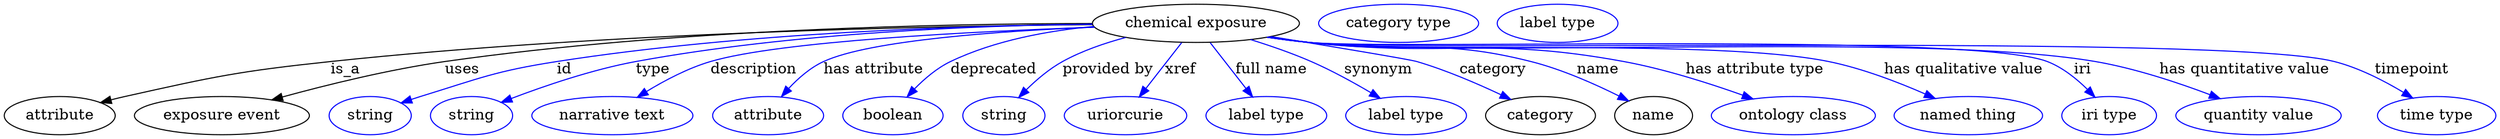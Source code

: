 digraph {
	graph [bb="0,0,2332.2,123"];
	node [label="\N"];
	"chemical exposure"	[height=0.5,
		label="chemical exposure",
		pos="1114,105",
		width=2.69];
	attribute	[height=0.5,
		pos="51.995,18",
		width=1.4443];
	"chemical exposure" -> attribute	[label=is_a,
		lp="323,61.5",
		pos="e,90.238,30.319 1017.4,103.64 865.96,102.21 563.75,95.881 309,69 221.15,59.73 199.22,55.217 113,36 108.83,35.072 104.53,34.034 100.22,\
32.942"];
	"exposure event"	[height=0.5,
		pos="204,18",
		width=2.2748];
	"chemical exposure" -> "exposure event"	[label=uses,
		lp="433.5,61.5",
		pos="e,251.33,32.705 1017.1,104.63 881.96,104.26 629.64,99.046 417,69 363.55,61.448 303.8,46.873 261.22,35.399"];
	id	[color=blue,
		height=0.5,
		label=string,
		pos="342,18",
		width=1.0652];
	"chemical exposure" -> id	[color=blue,
		label=id,
		lp="524,61.5",
		pos="e,371.23,29.732 1017.2,104.12 898.61,102.94 691.85,96.571 517,69 469.27,61.475 416.12,45.101 381.06,33.134",
		style=solid];
	type	[color=blue,
		height=0.5,
		label=string,
		pos="437,18",
		width=1.0652];
	"chemical exposure" -> type	[color=blue,
		label=type,
		lp="606,61.5",
		pos="e,464.9,30.564 1017,104.38 911.2,103.22 737.18,96.636 590,69 549.48,61.392 504.84,45.947 474.3,34.224",
		style=solid];
	description	[color=blue,
		height=0.5,
		label="narrative text",
		pos="569,18",
		width=2.0943];
	"chemical exposure" -> description	[color=blue,
		label=description,
		lp="700.5,61.5",
		pos="e,592.09,35.322 1019,101.39 906.11,97.464 724.86,88.335 660,69 639.15,62.787 617.74,51.324 600.93,40.94",
		style=solid];
	"has attribute"	[color=blue,
		height=0.5,
		label=attribute,
		pos="714,18",
		width=1.4443];
	"chemical exposure" -> "has attribute"	[color=blue,
		label="has attribute",
		lp="812,61.5",
		pos="e,726.24,35.962 1018.9,101.5 931.3,97.944 808.57,89.391 765,69 752.71,63.251 741.62,53.288 732.93,43.761",
		style=solid];
	deprecated	[color=blue,
		height=0.5,
		label=boolean,
		pos="831,18",
		width=1.2999];
	"chemical exposure" -> deprecated	[color=blue,
		label=deprecated,
		lp="924.5,61.5",
		pos="e,843.97,35.714 1028.7,96.363 974.16,90.463 909.09,81.236 884,69 871.43,62.876 859.85,52.727 850.73,43.167",
		style=solid];
	"provided by"	[color=blue,
		height=0.5,
		label=string,
		pos="934,18",
		width=1.0652];
	"chemical exposure" -> "provided by"	[color=blue,
		label="provided by",
		lp="1031.5,61.5",
		pos="e,947.9,35.107 1048.2,91.671 1028.4,86.382 1007.1,79.038 989,69 976.52,62.098 964.57,51.842 955.02,42.412",
		style=solid];
	xref	[color=blue,
		height=0.5,
		label=uriorcurie,
		pos="1048,18",
		width=1.5887];
	"chemical exposure" -> xref	[color=blue,
		label=xref,
		lp="1099.5,61.5",
		pos="e,1060.9,35.597 1100.6,86.799 1091,74.426 1077.9,57.555 1067.2,43.738",
		style=solid];
	"full name"	[color=blue,
		height=0.5,
		label="label type",
		pos="1180,18",
		width=1.5707];
	"chemical exposure" -> "full name"	[color=blue,
		label="full name",
		lp="1184.5,61.5",
		pos="e,1167.1,35.597 1127.4,86.799 1137,74.426 1150.1,57.555 1160.8,43.738",
		style=solid];
	synonym	[color=blue,
		height=0.5,
		label="label type",
		pos="1311,18",
		width=1.5707];
	"chemical exposure" -> synonym	[color=blue,
		label=synonym,
		lp="1285,61.5",
		pos="e,1286.7,34.366 1165.3,89.655 1183.5,83.974 1203.9,76.904 1222,69 1241.2,60.605 1261.6,49.311 1278,39.582",
		style=solid];
	category	[height=0.5,
		pos="1437,18",
		width=1.4263];
	"chemical exposure" -> category	[color=blue,
		label=category,
		lp="1392.5,61.5",
		pos="e,1409.1,33.279 1184,92.567 1241.4,83.13 1314.3,70.978 1321,69 1348.2,60.954 1377.6,48.254 1400,37.667",
		style=solid];
	name	[height=0.5,
		pos="1543,18",
		width=1.011];
	"chemical exposure" -> name	[color=blue,
		label=name,
		lp="1491,61.5",
		pos="e,1519.6,31.882 1182.6,92.251 1195,90.336 1207.9,88.494 1220,87 1312.1,75.646 1338,91.797 1428,69 1457,61.652 1488,47.792 1510.5,\
36.525",
		style=solid];
	"has attribute type"	[color=blue,
		height=0.5,
		label="ontology class",
		pos="1674,18",
		width=2.1304];
	"chemical exposure" -> "has attribute type"	[color=blue,
		label="has attribute type",
		lp="1638,61.5",
		pos="e,1636.1,33.795 1181.7,92.125 1194.4,90.188 1207.6,88.371 1220,87 1350.6,72.582 1385.8,92.879 1515,69 1553.3,61.927 1595.2,48.492 \
1626.4,37.329",
		style=solid];
	"has qualitative value"	[color=blue,
		height=0.5,
		label="named thing",
		pos="1838,18",
		width=1.9318];
	"chemical exposure" -> "has qualitative value"	[color=blue,
		label="has qualitative value",
		lp="1833.5,61.5",
		pos="e,1806.8,34.232 1181.1,91.967 1194,90.02 1207.4,88.24 1220,87 1327.8,76.406 1600.9,90.598 1707,69 1738.4,62.607 1772.2,49.562 1797.5,\
38.4",
		style=solid];
	iri	[color=blue,
		height=0.5,
		label="iri type",
		pos="1970,18",
		width=1.2277];
	"chemical exposure" -> iri	[color=blue,
		label=iri,
		lp="1945,61.5",
		pos="e,1956.7,35.375 1180.8,91.898 1193.8,89.945 1207.3,88.179 1220,87 1296.6,79.894 1840.3,96.723 1912,69 1926.2,63.501 1939.4,52.886 \
1949.5,42.846",
		style=solid];
	"has quantitative value"	[color=blue,
		height=0.5,
		label="quantity value",
		pos="2110,18",
		width=2.1484];
	"chemical exposure" -> "has quantitative value"	[color=blue,
		label="has quantitative value",
		lp="2097,61.5",
		pos="e,2074.3,33.968 1180.8,91.882 1193.8,89.93 1207.3,88.169 1220,87 1383.1,71.995 1795.5,96.739 1957,69 1994.3,62.596 2034.9,48.986 \
2064.9,37.581",
		style=solid];
	timepoint	[color=blue,
		height=0.5,
		label="time type",
		pos="2277,18",
		width=1.5346];
	"chemical exposure" -> timepoint	[color=blue,
		label=timepoint,
		lp="2254,61.5",
		pos="e,2254.5,34.522 1180.5,91.866 1193.6,89.903 1207.2,88.141 1220,87 1326.4,77.521 2077.5,95.365 2181,69 2203.9,63.153 2227.6,50.945 \
2245.6,40.056",
		style=solid];
	"named thing_category"	[color=blue,
		height=0.5,
		label="category type",
		pos="1304,105",
		width=2.0762];
	attribute_name	[color=blue,
		height=0.5,
		label="label type",
		pos="1453,105",
		width=1.5707];
}
